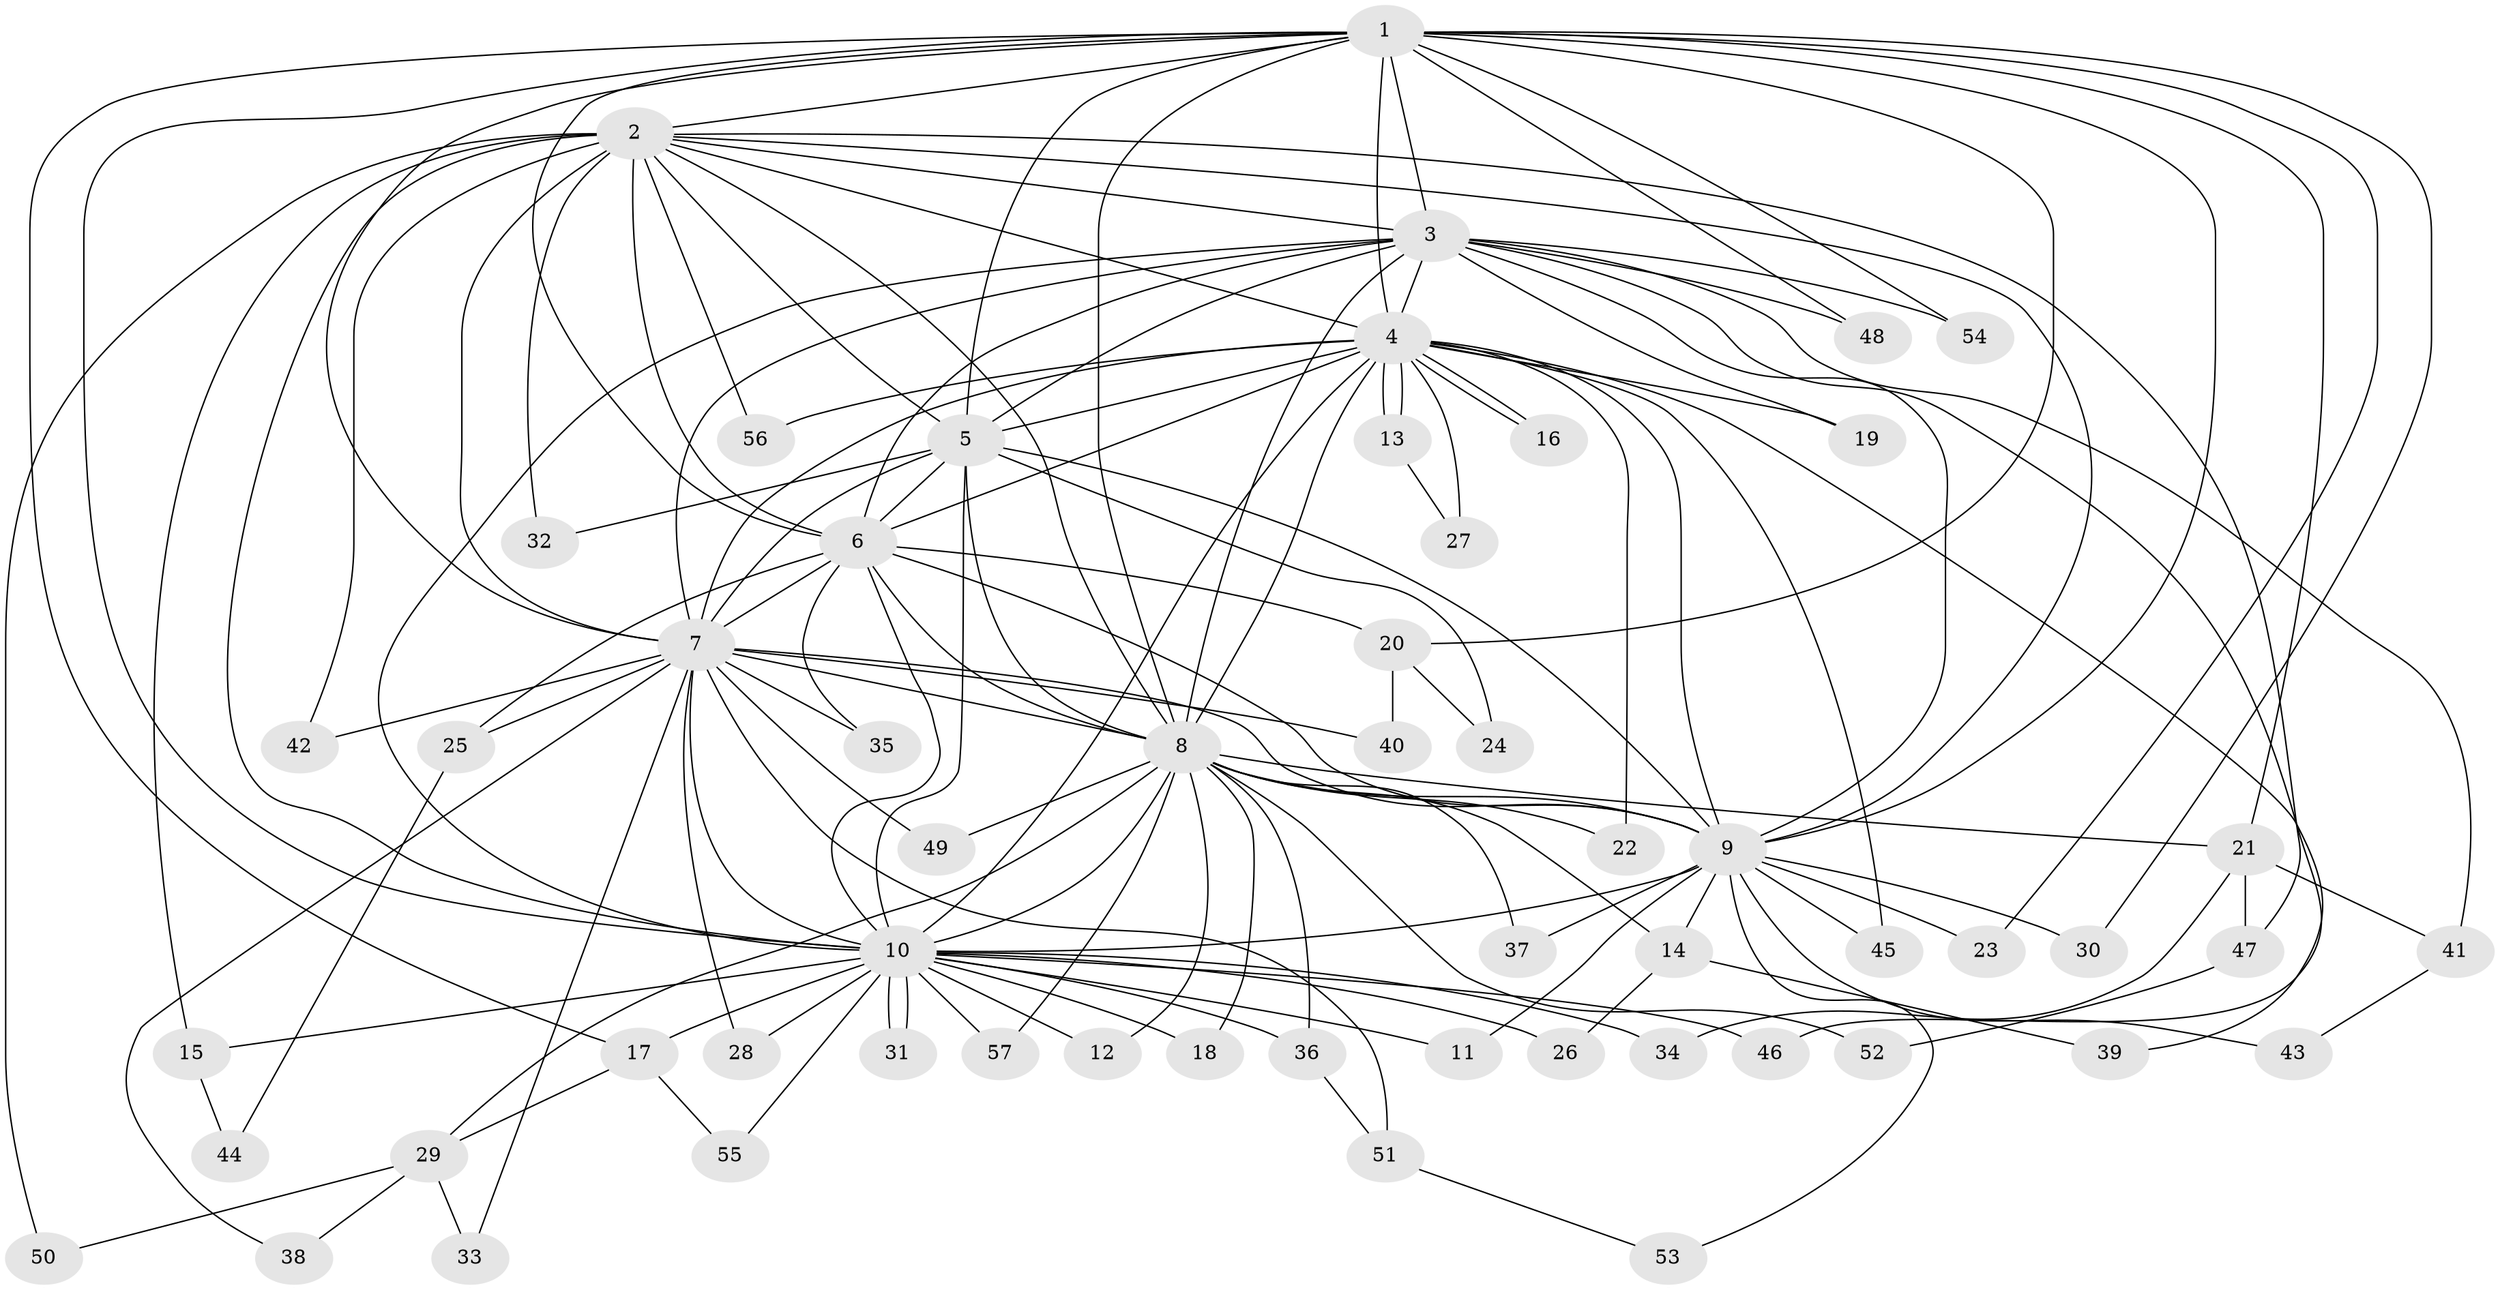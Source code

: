 // coarse degree distribution, {14: 0.023809523809523808, 11: 0.047619047619047616, 20: 0.047619047619047616, 15: 0.023809523809523808, 9: 0.023809523809523808, 13: 0.023809523809523808, 21: 0.023809523809523808, 2: 0.6190476190476191, 4: 0.047619047619047616, 6: 0.023809523809523808, 5: 0.023809523809523808, 3: 0.07142857142857142}
// Generated by graph-tools (version 1.1) at 2025/41/03/06/25 10:41:38]
// undirected, 57 vertices, 139 edges
graph export_dot {
graph [start="1"]
  node [color=gray90,style=filled];
  1;
  2;
  3;
  4;
  5;
  6;
  7;
  8;
  9;
  10;
  11;
  12;
  13;
  14;
  15;
  16;
  17;
  18;
  19;
  20;
  21;
  22;
  23;
  24;
  25;
  26;
  27;
  28;
  29;
  30;
  31;
  32;
  33;
  34;
  35;
  36;
  37;
  38;
  39;
  40;
  41;
  42;
  43;
  44;
  45;
  46;
  47;
  48;
  49;
  50;
  51;
  52;
  53;
  54;
  55;
  56;
  57;
  1 -- 2;
  1 -- 3;
  1 -- 4;
  1 -- 5;
  1 -- 6;
  1 -- 7;
  1 -- 8;
  1 -- 9;
  1 -- 10;
  1 -- 17;
  1 -- 20;
  1 -- 21;
  1 -- 23;
  1 -- 30;
  1 -- 48;
  1 -- 54;
  2 -- 3;
  2 -- 4;
  2 -- 5;
  2 -- 6;
  2 -- 7;
  2 -- 8;
  2 -- 9;
  2 -- 10;
  2 -- 15;
  2 -- 32;
  2 -- 42;
  2 -- 47;
  2 -- 50;
  2 -- 56;
  3 -- 4;
  3 -- 5;
  3 -- 6;
  3 -- 7;
  3 -- 8;
  3 -- 9;
  3 -- 10;
  3 -- 19;
  3 -- 41;
  3 -- 46;
  3 -- 48;
  3 -- 54;
  4 -- 5;
  4 -- 6;
  4 -- 7;
  4 -- 8;
  4 -- 9;
  4 -- 10;
  4 -- 13;
  4 -- 13;
  4 -- 16;
  4 -- 16;
  4 -- 19;
  4 -- 22;
  4 -- 27;
  4 -- 39;
  4 -- 45;
  4 -- 56;
  5 -- 6;
  5 -- 7;
  5 -- 8;
  5 -- 9;
  5 -- 10;
  5 -- 24;
  5 -- 32;
  6 -- 7;
  6 -- 8;
  6 -- 9;
  6 -- 10;
  6 -- 20;
  6 -- 25;
  6 -- 35;
  7 -- 8;
  7 -- 9;
  7 -- 10;
  7 -- 25;
  7 -- 28;
  7 -- 33;
  7 -- 35;
  7 -- 38;
  7 -- 40;
  7 -- 42;
  7 -- 49;
  7 -- 51;
  8 -- 9;
  8 -- 10;
  8 -- 12;
  8 -- 14;
  8 -- 18;
  8 -- 21;
  8 -- 22;
  8 -- 29;
  8 -- 36;
  8 -- 37;
  8 -- 49;
  8 -- 52;
  8 -- 57;
  9 -- 10;
  9 -- 11;
  9 -- 14;
  9 -- 23;
  9 -- 30;
  9 -- 37;
  9 -- 43;
  9 -- 45;
  9 -- 53;
  10 -- 11;
  10 -- 12;
  10 -- 15;
  10 -- 17;
  10 -- 18;
  10 -- 26;
  10 -- 28;
  10 -- 31;
  10 -- 31;
  10 -- 34;
  10 -- 36;
  10 -- 46;
  10 -- 55;
  10 -- 57;
  13 -- 27;
  14 -- 26;
  14 -- 39;
  15 -- 44;
  17 -- 29;
  17 -- 55;
  20 -- 24;
  20 -- 40;
  21 -- 34;
  21 -- 41;
  21 -- 47;
  25 -- 44;
  29 -- 33;
  29 -- 38;
  29 -- 50;
  36 -- 51;
  41 -- 43;
  47 -- 52;
  51 -- 53;
}
